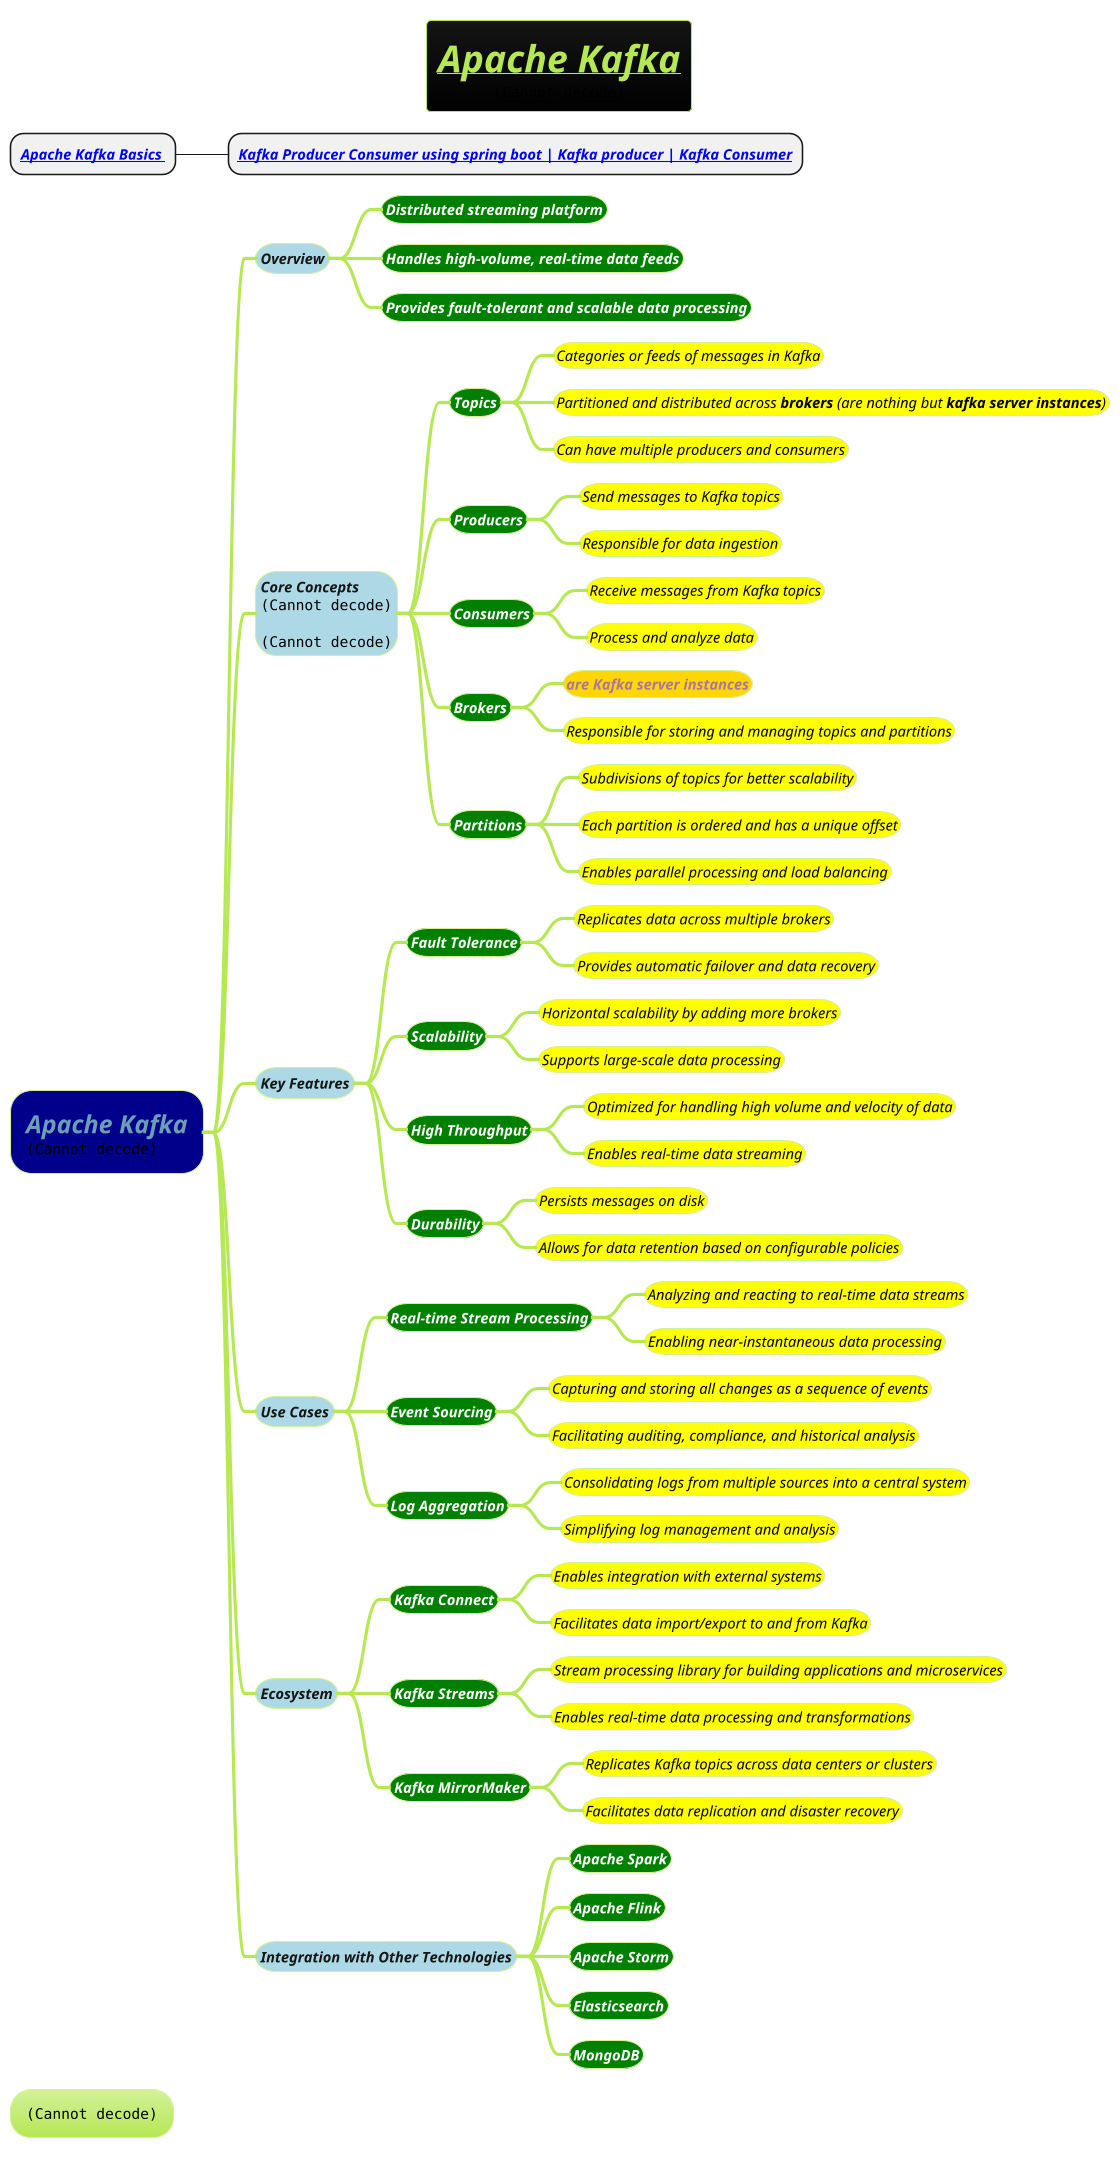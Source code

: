 @startmindmap
title =<b><u><i>Apache Kafka \n<img:images/apache-kafka.png{scale=.7}>

* <b><size:14><i>[[https://www.youtube.com/watch?v=0V9SK6jmDPk&ab_channel=ITkFunde Apache Kafka Basics ]]
** <b><size:14><i>[[https://www.youtube.com/watch?v=84HRqqWpqL4&list=PLBb5HFCJVQts9MRueDBfi-K8DB_p_dGLJ&index=2&ab_channel=JavaShastra Kafka Producer Consumer using spring boot | Kafka producer | Kafka Consumer]]

!theme hacker

*[#darkblue] =<i>Apache Kafka\n<img:images/kafka.png{scale=.7}>
**[#lightblue] <i><size:14>Overview
***[#green] <color #white><b><i><size:14><size:14>Distributed streaming platform
***[#green] <color #white><b><i><size:14><size:14>Handles high-volume, real-time data feeds
***[#green] <color #white><b><i><size:14><size:14>Provides fault-tolerant and scalable data processing
**[#lightblue] <i><size:14>Core Concepts \n<img:images/producer-consumer.png{scale=.7}>\n\n<img:images/queue.png{scale=.62}>
***[#green] <color #white><b><i><size:14>Topics
****[#yellow] <color #black><i><size:14>Categories or feeds of messages in Kafka
****[#yellow] <color #black><i><size:14>Partitioned and distributed across **brokers** (are nothing but **kafka server instances**)
****[#yellow] <color #black><i><size:14>Can have multiple producers and consumers
***[#green] <color #white><b><i><size:14>Producers
****[#yellow] <color #black><i><size:14>Send messages to Kafka topics
****[#yellow] <color #black><i><size:14>Responsible for data ingestion
***[#green] <color #white><b><i><size:14>Consumers
****[#yellow] <color #black><i><size:14>Receive messages from Kafka topics
****[#yellow] <color #black><i><size:14>Process and analyze data
***[#green] <color #white><b><i><size:14>Brokers
****[#gold] <i><size:14>**are Kafka server instances**
****[#yellow] <color #black><i><size:14>Responsible for storing and managing topics and partitions
***[#green] <color #white><b><i><size:14>Partitions
****[#yellow] <color #black><i><size:14>Subdivisions of topics for better scalability
****[#yellow] <color #black><i><size:14>Each partition is ordered and has a unique offset
****[#yellow] <color #black><i><size:14>Enables parallel processing and load balancing
**[#lightblue] <i><size:14>Key Features
***[#green] <color #white><b><i><size:14>Fault Tolerance
****[#yellow] <color #black><i><size:14>Replicates data across multiple brokers
****[#yellow] <color #black><i><size:14>Provides automatic failover and data recovery
***[#green] <color #white><b><i><size:14>Scalability
****[#yellow] <color #black><i><size:14>Horizontal scalability by adding more brokers
****[#yellow] <color #black><i><size:14>Supports large-scale data processing
***[#green] <color #white><b><i><size:14>High Throughput
****[#yellow] <color #black><i><size:14>Optimized for handling high volume and velocity of data
****[#yellow] <color #black><i><size:14>Enables real-time data streaming
***[#green] <color #white><b><i><size:14>Durability
****[#yellow] <color #black><i><size:14>Persists messages on disk
****[#yellow] <color #black><i><size:14>Allows for data retention based on configurable policies
**[#lightblue] <i><size:14>Use Cases
***[#green] <color #white><b><i><size:14>Real-time Stream Processing
****[#yellow] <color #black><i><size:14>Analyzing and reacting to real-time data streams
****[#yellow] <color #black><i><size:14>Enabling near-instantaneous data processing
***[#green] <color #white><b><i><size:14>Event Sourcing
****[#yellow] <color #black><i><size:14>Capturing and storing all changes as a sequence of events
****[#yellow] <color #black><i><size:14>Facilitating auditing, compliance, and historical analysis
***[#green] <color #white><b><i><size:14>Log Aggregation
****[#yellow] <color #black><i><size:14>Consolidating logs from multiple sources into a central system
****[#yellow] <color #black><i><size:14>Simplifying log management and analysis
**[#lightblue] <i><size:14>Ecosystem
***[#green] <color #white><b><i><size:14>Kafka Connect
****[#yellow] <color #black><i><size:14>Enables integration with external systems
****[#yellow] <color #black><i><size:14>Facilitates data import/export to and from Kafka
***[#green] <color #white><b><i><size:14>Kafka Streams
****[#yellow] <color #black><i><size:14>Stream processing library for building applications and microservices
****[#yellow] <color #black><i><size:14>Enables real-time data processing and transformations
***[#green] <color #white><b><i><size:14>Kafka MirrorMaker
****[#yellow] <color #black><i><size:14>Replicates Kafka topics across data centers or clusters
****[#yellow] <color #black><i><size:14>Facilitates data replication and disaster recovery
**[#lightblue] <i><size:14>Integration with Other Technologies
***[#green] <color #white><b><i><size:14>Apache Spark
***[#green] <color #white><b><i><size:14>Apache Flink
***[#green] <color #white><b><i><size:14>Apache Storm
***[#green] <color #white><b><i><size:14>Elasticsearch
***[#green] <color #white><b><i><size:14>MongoDB

* <img:images/kafka-cluster.png{scale=.45}>
@endmindmap
